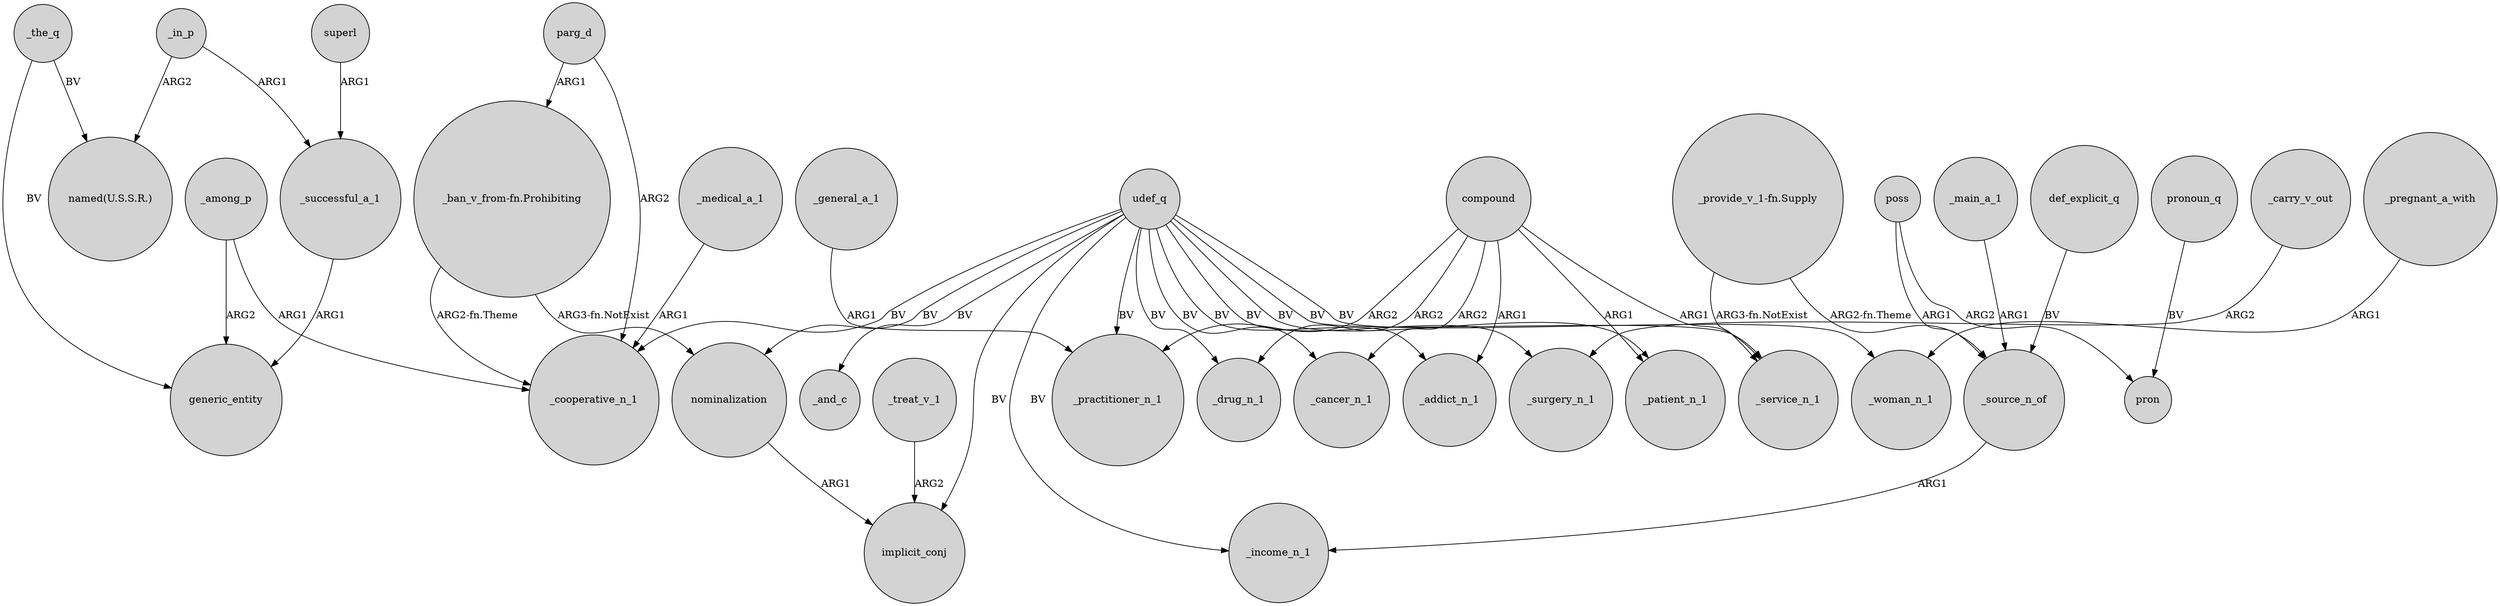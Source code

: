 digraph {
	node [shape=circle style=filled]
	_the_q -> generic_entity [label=BV]
	"_provide_v_1-fn.Supply" -> _source_n_of [label="ARG2-fn.Theme"]
	"_ban_v_from-fn.Prohibiting" -> nominalization [label="ARG3-fn.NotExist"]
	_general_a_1 -> _practitioner_n_1 [label=ARG1]
	udef_q -> _cancer_n_1 [label=BV]
	parg_d -> "_ban_v_from-fn.Prohibiting" [label=ARG1]
	compound -> _practitioner_n_1 [label=ARG2]
	_carry_v_out -> _surgery_n_1 [label=ARG2]
	poss -> pron [label=ARG2]
	udef_q -> _surgery_n_1 [label=BV]
	udef_q -> _woman_n_1 [label=BV]
	_medical_a_1 -> _cooperative_n_1 [label=ARG1]
	parg_d -> _cooperative_n_1 [label=ARG2]
	_main_a_1 -> _source_n_of [label=ARG1]
	_in_p -> "named(U.S.S.R.)" [label=ARG2]
	def_explicit_q -> _source_n_of [label=BV]
	nominalization -> implicit_conj [label=ARG1]
	udef_q -> implicit_conj [label=BV]
	_pregnant_a_with -> _woman_n_1 [label=ARG1]
	udef_q -> _drug_n_1 [label=BV]
	udef_q -> _practitioner_n_1 [label=BV]
	compound -> _addict_n_1 [label=ARG1]
	udef_q -> _addict_n_1 [label=BV]
	pronoun_q -> pron [label=BV]
	_in_p -> _successful_a_1 [label=ARG1]
	udef_q -> _service_n_1 [label=BV]
	compound -> _cancer_n_1 [label=ARG2]
	"_provide_v_1-fn.Supply" -> _service_n_1 [label="ARG3-fn.NotExist"]
	udef_q -> _cooperative_n_1 [label=BV]
	udef_q -> _patient_n_1 [label=BV]
	"_ban_v_from-fn.Prohibiting" -> _cooperative_n_1 [label="ARG2-fn.Theme"]
	compound -> _drug_n_1 [label=ARG2]
	udef_q -> nominalization [label=BV]
	_the_q -> "named(U.S.S.R.)" [label=BV]
	superl -> _successful_a_1 [label=ARG1]
	_among_p -> _cooperative_n_1 [label=ARG1]
	_treat_v_1 -> implicit_conj [label=ARG2]
	_source_n_of -> _income_n_1 [label=ARG1]
	compound -> _patient_n_1 [label=ARG1]
	udef_q -> _and_c [label=BV]
	_successful_a_1 -> generic_entity [label=ARG1]
	compound -> _service_n_1 [label=ARG1]
	poss -> _source_n_of [label=ARG1]
	_among_p -> generic_entity [label=ARG2]
	udef_q -> _income_n_1 [label=BV]
}
